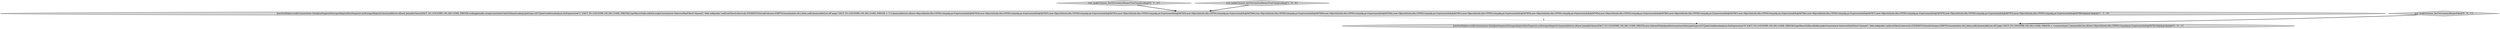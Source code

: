 digraph {
2 [style = filled, label = "test_makeCursors_factToCountryAlwaysTrueUsingLookup['0', '1', '0']", fillcolor = lightgray, shape = diamond image = "AAA0AAABBB2BBB"];
0 [style = filled, label = "test_makeCursors_factToCountryAlwaysTrueUsingLookup['1', '0', '0']", fillcolor = lightgray, shape = diamond image = "AAA0AAABBB1BBB"];
1 [style = filled, label = "JoinTestHelper.verifyCursors(new HashJoinSegmentStorageAdapter(factSegment.asStorageAdapter(),ImmutableList.of(new JoinableClause(FACT_TO_COUNTRY_ON_ISO_CODE_PREFIX,LookupJoinable.wrap(countryIsoCodeToNameLookup),JoinType.LEFT,JoinConditionAnalysis.forExpression(\"1\",FACT_TO_COUNTRY_ON_ISO_CODE_PREFIX,ExprMacroTable.nil())))).makeCursors(new SelectorDimFilter(\"channel\",\"#de.wikipedia\",null).toFilter(),Intervals.ETERNITY,VirtualColumns.EMPTY,Granularities.ALL,false,null),ImmutableList.of(\"page\",FACT_TO_COUNTRY_ON_ISO_CODE_PREFIX + \"v\"),ImmutableList.of(new Object((((edu.fdu.CPPDG.tinypdg.pe.ExpressionInfo@9d7830,new Object((((edu.fdu.CPPDG.tinypdg.pe.ExpressionInfo@9d7835,new Object((((edu.fdu.CPPDG.tinypdg.pe.ExpressionInfo@9d783a,new Object((((edu.fdu.CPPDG.tinypdg.pe.ExpressionInfo@9d783f,new Object((((edu.fdu.CPPDG.tinypdg.pe.ExpressionInfo@9d7844,new Object((((edu.fdu.CPPDG.tinypdg.pe.ExpressionInfo@9d7849,new Object((((edu.fdu.CPPDG.tinypdg.pe.ExpressionInfo@9d784e,new Object((((edu.fdu.CPPDG.tinypdg.pe.ExpressionInfo@9d7853,new Object((((edu.fdu.CPPDG.tinypdg.pe.ExpressionInfo@9d7858,new Object((((edu.fdu.CPPDG.tinypdg.pe.ExpressionInfo@9d785d,new Object((((edu.fdu.CPPDG.tinypdg.pe.ExpressionInfo@9d7862,new Object((((edu.fdu.CPPDG.tinypdg.pe.ExpressionInfo@9d7867,new Object((((edu.fdu.CPPDG.tinypdg.pe.ExpressionInfo@9d786c,new Object((((edu.fdu.CPPDG.tinypdg.pe.ExpressionInfo@9d7871,new Object((((edu.fdu.CPPDG.tinypdg.pe.ExpressionInfo@9d7876,new Object((((edu.fdu.CPPDG.tinypdg.pe.ExpressionInfo@9d787b,new Object((((edu.fdu.CPPDG.tinypdg.pe.ExpressionInfo@9d7880))@@@3@@@['1', '1', '0']", fillcolor = lightgray, shape = ellipse image = "AAA0AAABBB1BBB"];
4 [style = filled, label = "test_makeCursors_factToCountryAlwaysFalse['0', '0', '1']", fillcolor = lightgray, shape = diamond image = "AAA0AAABBB3BBB"];
3 [style = filled, label = "JoinTestHelper.verifyCursors(new HashJoinSegmentStorageAdapter(factSegment.asStorageAdapter(),ImmutableList.of(new JoinableClause(FACT_TO_COUNTRY_ON_ISO_CODE_PREFIX,new IndexedTableJoinable(countriesTable),JoinType.LEFT,JoinConditionAnalysis.forExpression(\"0\",FACT_TO_COUNTRY_ON_ISO_CODE_PREFIX,ExprMacroTable.nil())))).makeCursors(new SelectorDimFilter(\"channel\",\"#de.wikipedia\",null).toFilter(),Intervals.ETERNITY,VirtualColumns.EMPTY,Granularities.ALL,false,null),ImmutableList.of(\"page\",FACT_TO_COUNTRY_ON_ISO_CODE_PREFIX + \"countryName\"),ImmutableList.of(new Object((((edu.fdu.CPPDG.tinypdg.pe.ExpressionInfo@9d78c5))@@@3@@@['0', '0', '1']", fillcolor = lightgray, shape = ellipse image = "AAA0AAABBB3BBB"];
1->3 [style = dashed, label="0"];
4->3 [style = bold, label=""];
2->1 [style = bold, label=""];
0->1 [style = bold, label=""];
}
